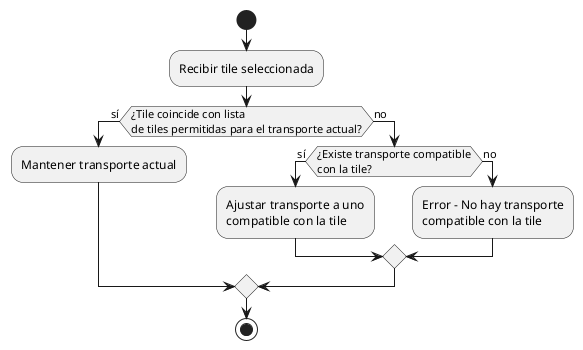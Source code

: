 @startuml CasoDeUsoCambiarTransporteDePersonaje

start
:Recibir tile seleccionada;
if (¿Tile coincide con lista\nde tiles permitidas para el transporte actual?) then (sí)
    :Mantener transporte actual;
else (no)
    if (¿Existe transporte compatible\ncon la tile?) then (sí)
        :Ajustar transporte a uno\ncompatible con la tile;
    else (no)
        :Error - No hay transporte\ncompatible con la tile;
    endif
endif
stop

@enduml
